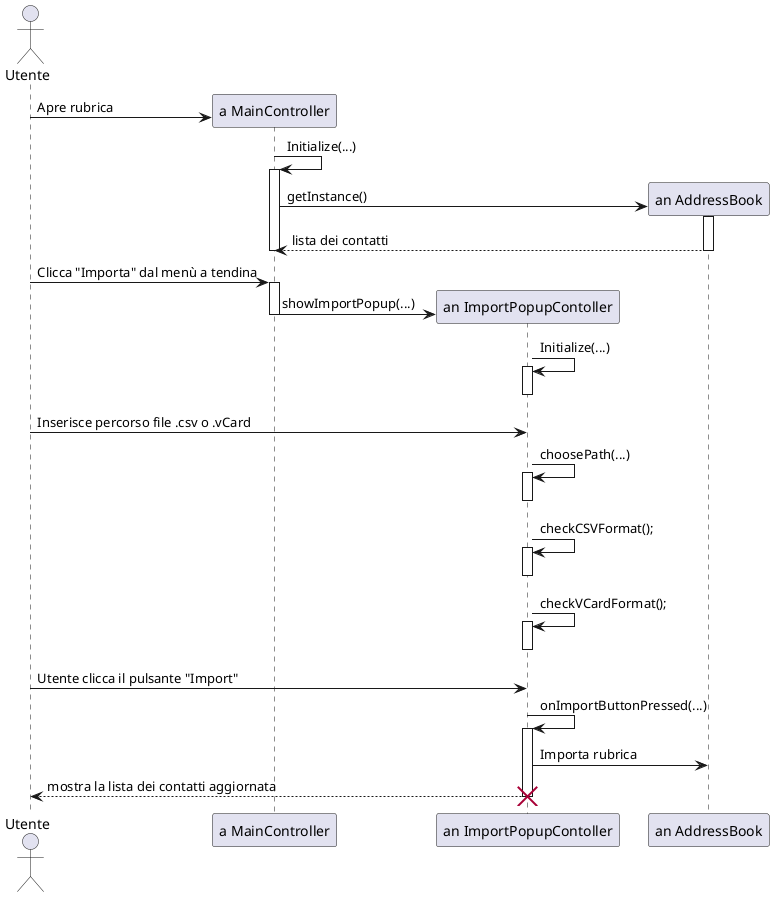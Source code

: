 @startuml C5ImportareRubrica

actor Utente as u
participant "a MainController" as mc
participant "an ImportPopupContoller" as ipc
participant "an AddressBook" as ab

u -> mc ** : Apre rubrica
mc -> mc : Initialize(...)
activate mc

mc -> ab ** : getInstance()
activate ab
ab --> mc : lista dei contatti
deactivate ab

deactivate mc

u -> mc : Clicca "Importa" dal menù a tendina
activate mc
mc -> ipc ** : showImportPopup(...)
deactivate mc
ipc -> ipc : Initialize(...)
activate ipc
deactivate ipc
u -> ipc : Inserisce percorso file .csv o .vCard
ipc -> ipc : choosePath(...)
activate ipc
deactivate ipc
ipc -> ipc : checkCSVFormat();
activate ipc
deactivate ipc
ipc -> ipc : checkVCardFormat();
activate ipc
deactivate ipc
u -> ipc : Utente clicca il pulsante "Import"
ipc -> ipc : onImportButtonPressed(...)
activate ipc
ipc -> ab : Importa rubrica 
ipc --> u : mostra la lista dei contatti aggiornata
deactivate ipc
destroy ipc

@enduml